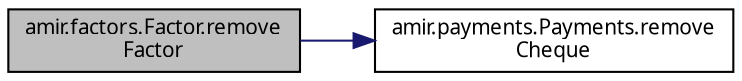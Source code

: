 digraph "amir.factors.Factor.removeFactor"
{
 // LATEX_PDF_SIZE
  edge [fontname="FreeSans.ttf",fontsize="10",labelfontname="FreeSans.ttf",labelfontsize="10"];
  node [fontname="FreeSans.ttf",fontsize="10",shape=record];
  rankdir="LR";
  Node1 [label="amir.factors.Factor.remove\lFactor",height=0.2,width=0.4,color="black", fillcolor="grey75", style="filled", fontcolor="black",tooltip=" "];
  Node1 -> Node2 [color="midnightblue",fontsize="10",style="solid",fontname="FreeSans.ttf"];
  Node2 [label="amir.payments.Payments.remove\lCheque",height=0.2,width=0.4,color="black", fillcolor="white", style="filled",URL="$classamir_1_1payments_1_1_payments.html#a56577fbc816cdfdd9cdb229939975aeb",tooltip=" "];
}
